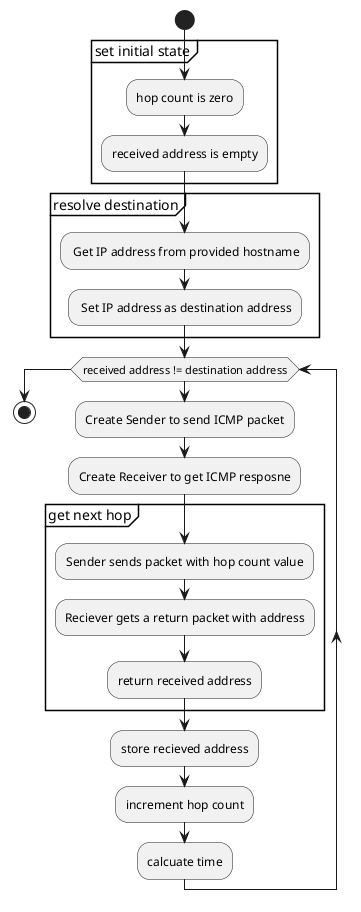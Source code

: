 @startuml
start
partition "set initial state" {
  :hop count is zero;
  :received address is empty;
}
partition "resolve destination" {
  : Get IP address from provided hostname;
  : Set IP address as destination address;
}
while (received address != destination address)
  :Create Sender to send ICMP packet;
  :Create Receiver to get ICMP resposne;

  partition "get next hop" {
    :Sender sends packet with hop count value;
    :Reciever gets a return packet with address;
    :return received address;
  }

  :store recieved address;
  :increment hop count;

  :calcuate time;
endwhile

stop

@enduml
